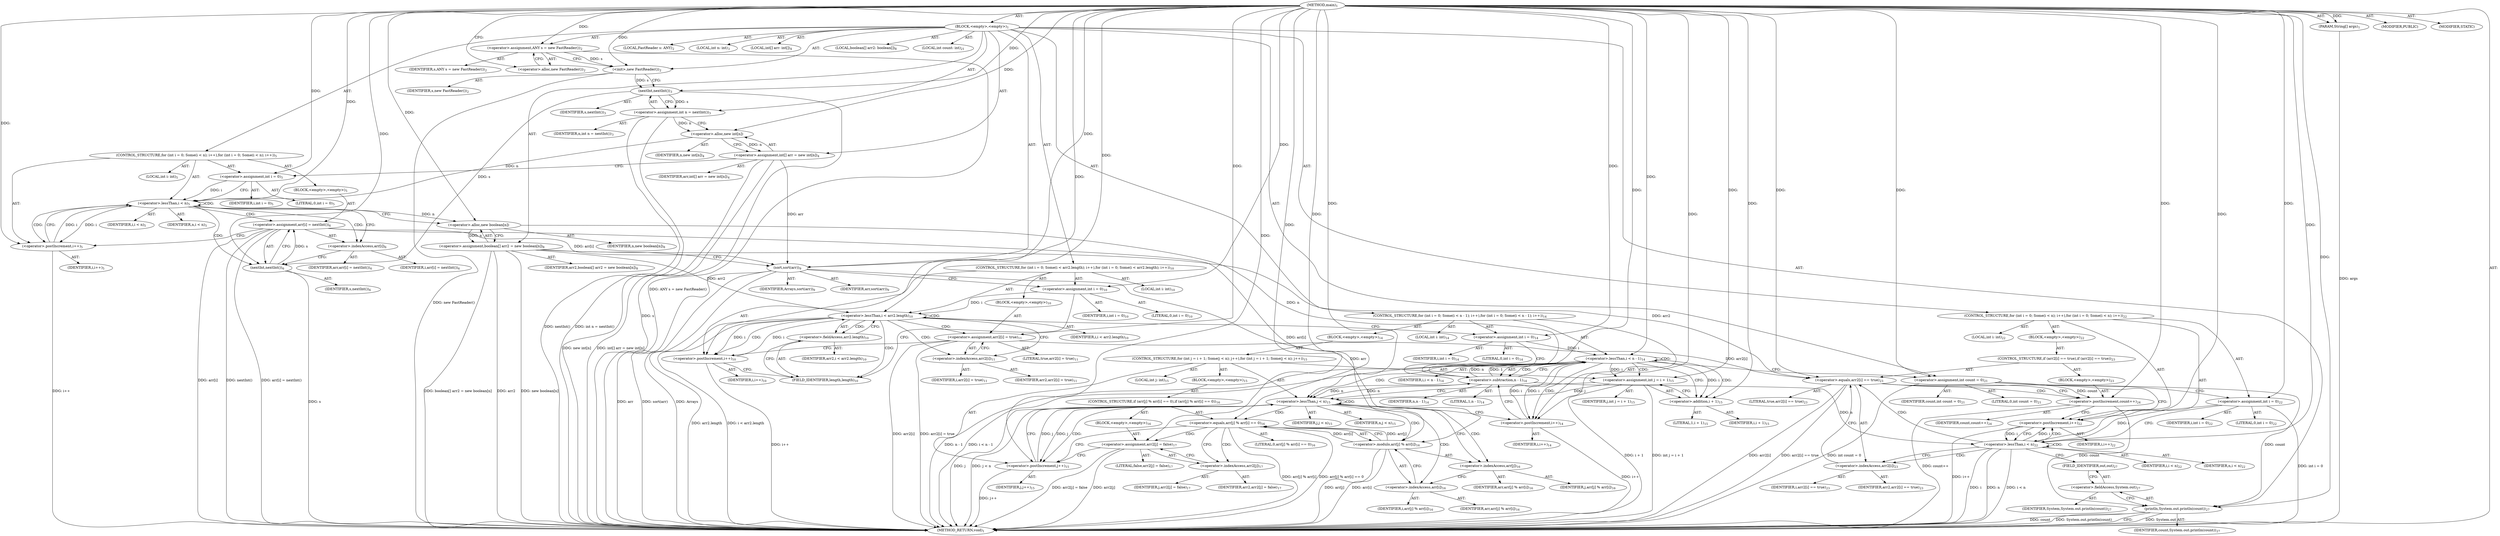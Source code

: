 digraph "main" {  
"19" [label = <(METHOD,main)<SUB>1</SUB>> ]
"20" [label = <(PARAM,String[] args)<SUB>1</SUB>> ]
"21" [label = <(BLOCK,&lt;empty&gt;,&lt;empty&gt;)<SUB>1</SUB>> ]
"4" [label = <(LOCAL,FastReader s: ANY)<SUB>2</SUB>> ]
"22" [label = <(&lt;operator&gt;.assignment,ANY s = new FastReader())<SUB>2</SUB>> ]
"23" [label = <(IDENTIFIER,s,ANY s = new FastReader())<SUB>2</SUB>> ]
"24" [label = <(&lt;operator&gt;.alloc,new FastReader())<SUB>2</SUB>> ]
"25" [label = <(&lt;init&gt;,new FastReader())<SUB>2</SUB>> ]
"3" [label = <(IDENTIFIER,s,new FastReader())<SUB>2</SUB>> ]
"26" [label = <(LOCAL,int n: int)<SUB>3</SUB>> ]
"27" [label = <(&lt;operator&gt;.assignment,int n = nextInt())<SUB>3</SUB>> ]
"28" [label = <(IDENTIFIER,n,int n = nextInt())<SUB>3</SUB>> ]
"29" [label = <(nextInt,nextInt())<SUB>3</SUB>> ]
"30" [label = <(IDENTIFIER,s,nextInt())<SUB>3</SUB>> ]
"31" [label = <(LOCAL,int[] arr: int[])<SUB>4</SUB>> ]
"32" [label = <(&lt;operator&gt;.assignment,int[] arr = new int[n])<SUB>4</SUB>> ]
"33" [label = <(IDENTIFIER,arr,int[] arr = new int[n])<SUB>4</SUB>> ]
"34" [label = <(&lt;operator&gt;.alloc,new int[n])> ]
"35" [label = <(IDENTIFIER,n,new int[n])<SUB>4</SUB>> ]
"36" [label = <(CONTROL_STRUCTURE,for (int i = 0; Some(i &lt; n); i++),for (int i = 0; Some(i &lt; n); i++))<SUB>5</SUB>> ]
"37" [label = <(LOCAL,int i: int)<SUB>5</SUB>> ]
"38" [label = <(&lt;operator&gt;.assignment,int i = 0)<SUB>5</SUB>> ]
"39" [label = <(IDENTIFIER,i,int i = 0)<SUB>5</SUB>> ]
"40" [label = <(LITERAL,0,int i = 0)<SUB>5</SUB>> ]
"41" [label = <(&lt;operator&gt;.lessThan,i &lt; n)<SUB>5</SUB>> ]
"42" [label = <(IDENTIFIER,i,i &lt; n)<SUB>5</SUB>> ]
"43" [label = <(IDENTIFIER,n,i &lt; n)<SUB>5</SUB>> ]
"44" [label = <(&lt;operator&gt;.postIncrement,i++)<SUB>5</SUB>> ]
"45" [label = <(IDENTIFIER,i,i++)<SUB>5</SUB>> ]
"46" [label = <(BLOCK,&lt;empty&gt;,&lt;empty&gt;)<SUB>5</SUB>> ]
"47" [label = <(&lt;operator&gt;.assignment,arr[i] = nextInt())<SUB>6</SUB>> ]
"48" [label = <(&lt;operator&gt;.indexAccess,arr[i])<SUB>6</SUB>> ]
"49" [label = <(IDENTIFIER,arr,arr[i] = nextInt())<SUB>6</SUB>> ]
"50" [label = <(IDENTIFIER,i,arr[i] = nextInt())<SUB>6</SUB>> ]
"51" [label = <(nextInt,nextInt())<SUB>6</SUB>> ]
"52" [label = <(IDENTIFIER,s,nextInt())<SUB>6</SUB>> ]
"53" [label = <(LOCAL,boolean[] arr2: boolean[])<SUB>8</SUB>> ]
"54" [label = <(&lt;operator&gt;.assignment,boolean[] arr2 = new boolean[n])<SUB>8</SUB>> ]
"55" [label = <(IDENTIFIER,arr2,boolean[] arr2 = new boolean[n])<SUB>8</SUB>> ]
"56" [label = <(&lt;operator&gt;.alloc,new boolean[n])> ]
"57" [label = <(IDENTIFIER,n,new boolean[n])<SUB>8</SUB>> ]
"58" [label = <(sort,sort(arr))<SUB>9</SUB>> ]
"59" [label = <(IDENTIFIER,Arrays,sort(arr))<SUB>9</SUB>> ]
"60" [label = <(IDENTIFIER,arr,sort(arr))<SUB>9</SUB>> ]
"61" [label = <(CONTROL_STRUCTURE,for (int i = 0; Some(i &lt; arr2.length); i++),for (int i = 0; Some(i &lt; arr2.length); i++))<SUB>10</SUB>> ]
"62" [label = <(LOCAL,int i: int)<SUB>10</SUB>> ]
"63" [label = <(&lt;operator&gt;.assignment,int i = 0)<SUB>10</SUB>> ]
"64" [label = <(IDENTIFIER,i,int i = 0)<SUB>10</SUB>> ]
"65" [label = <(LITERAL,0,int i = 0)<SUB>10</SUB>> ]
"66" [label = <(&lt;operator&gt;.lessThan,i &lt; arr2.length)<SUB>10</SUB>> ]
"67" [label = <(IDENTIFIER,i,i &lt; arr2.length)<SUB>10</SUB>> ]
"68" [label = <(&lt;operator&gt;.fieldAccess,arr2.length)<SUB>10</SUB>> ]
"69" [label = <(IDENTIFIER,arr2,i &lt; arr2.length)<SUB>10</SUB>> ]
"70" [label = <(FIELD_IDENTIFIER,length,length)<SUB>10</SUB>> ]
"71" [label = <(&lt;operator&gt;.postIncrement,i++)<SUB>10</SUB>> ]
"72" [label = <(IDENTIFIER,i,i++)<SUB>10</SUB>> ]
"73" [label = <(BLOCK,&lt;empty&gt;,&lt;empty&gt;)<SUB>10</SUB>> ]
"74" [label = <(&lt;operator&gt;.assignment,arr2[i] = true)<SUB>11</SUB>> ]
"75" [label = <(&lt;operator&gt;.indexAccess,arr2[i])<SUB>11</SUB>> ]
"76" [label = <(IDENTIFIER,arr2,arr2[i] = true)<SUB>11</SUB>> ]
"77" [label = <(IDENTIFIER,i,arr2[i] = true)<SUB>11</SUB>> ]
"78" [label = <(LITERAL,true,arr2[i] = true)<SUB>11</SUB>> ]
"79" [label = <(CONTROL_STRUCTURE,for (int i = 0; Some(i &lt; n - 1); i++),for (int i = 0; Some(i &lt; n - 1); i++))<SUB>14</SUB>> ]
"80" [label = <(LOCAL,int i: int)<SUB>14</SUB>> ]
"81" [label = <(&lt;operator&gt;.assignment,int i = 0)<SUB>14</SUB>> ]
"82" [label = <(IDENTIFIER,i,int i = 0)<SUB>14</SUB>> ]
"83" [label = <(LITERAL,0,int i = 0)<SUB>14</SUB>> ]
"84" [label = <(&lt;operator&gt;.lessThan,i &lt; n - 1)<SUB>14</SUB>> ]
"85" [label = <(IDENTIFIER,i,i &lt; n - 1)<SUB>14</SUB>> ]
"86" [label = <(&lt;operator&gt;.subtraction,n - 1)<SUB>14</SUB>> ]
"87" [label = <(IDENTIFIER,n,n - 1)<SUB>14</SUB>> ]
"88" [label = <(LITERAL,1,n - 1)<SUB>14</SUB>> ]
"89" [label = <(&lt;operator&gt;.postIncrement,i++)<SUB>14</SUB>> ]
"90" [label = <(IDENTIFIER,i,i++)<SUB>14</SUB>> ]
"91" [label = <(BLOCK,&lt;empty&gt;,&lt;empty&gt;)<SUB>14</SUB>> ]
"92" [label = <(CONTROL_STRUCTURE,for (int j = i + 1; Some(j &lt; n); j++),for (int j = i + 1; Some(j &lt; n); j++))<SUB>15</SUB>> ]
"93" [label = <(LOCAL,int j: int)<SUB>15</SUB>> ]
"94" [label = <(&lt;operator&gt;.assignment,int j = i + 1)<SUB>15</SUB>> ]
"95" [label = <(IDENTIFIER,j,int j = i + 1)<SUB>15</SUB>> ]
"96" [label = <(&lt;operator&gt;.addition,i + 1)<SUB>15</SUB>> ]
"97" [label = <(IDENTIFIER,i,i + 1)<SUB>15</SUB>> ]
"98" [label = <(LITERAL,1,i + 1)<SUB>15</SUB>> ]
"99" [label = <(&lt;operator&gt;.lessThan,j &lt; n)<SUB>15</SUB>> ]
"100" [label = <(IDENTIFIER,j,j &lt; n)<SUB>15</SUB>> ]
"101" [label = <(IDENTIFIER,n,j &lt; n)<SUB>15</SUB>> ]
"102" [label = <(&lt;operator&gt;.postIncrement,j++)<SUB>15</SUB>> ]
"103" [label = <(IDENTIFIER,j,j++)<SUB>15</SUB>> ]
"104" [label = <(BLOCK,&lt;empty&gt;,&lt;empty&gt;)<SUB>15</SUB>> ]
"105" [label = <(CONTROL_STRUCTURE,if (arr[j] % arr[i] == 0),if (arr[j] % arr[i] == 0))<SUB>16</SUB>> ]
"106" [label = <(&lt;operator&gt;.equals,arr[j] % arr[i] == 0)<SUB>16</SUB>> ]
"107" [label = <(&lt;operator&gt;.modulo,arr[j] % arr[i])<SUB>16</SUB>> ]
"108" [label = <(&lt;operator&gt;.indexAccess,arr[j])<SUB>16</SUB>> ]
"109" [label = <(IDENTIFIER,arr,arr[j] % arr[i])<SUB>16</SUB>> ]
"110" [label = <(IDENTIFIER,j,arr[j] % arr[i])<SUB>16</SUB>> ]
"111" [label = <(&lt;operator&gt;.indexAccess,arr[i])<SUB>16</SUB>> ]
"112" [label = <(IDENTIFIER,arr,arr[j] % arr[i])<SUB>16</SUB>> ]
"113" [label = <(IDENTIFIER,i,arr[j] % arr[i])<SUB>16</SUB>> ]
"114" [label = <(LITERAL,0,arr[j] % arr[i] == 0)<SUB>16</SUB>> ]
"115" [label = <(BLOCK,&lt;empty&gt;,&lt;empty&gt;)<SUB>16</SUB>> ]
"116" [label = <(&lt;operator&gt;.assignment,arr2[j] = false)<SUB>17</SUB>> ]
"117" [label = <(&lt;operator&gt;.indexAccess,arr2[j])<SUB>17</SUB>> ]
"118" [label = <(IDENTIFIER,arr2,arr2[j] = false)<SUB>17</SUB>> ]
"119" [label = <(IDENTIFIER,j,arr2[j] = false)<SUB>17</SUB>> ]
"120" [label = <(LITERAL,false,arr2[j] = false)<SUB>17</SUB>> ]
"121" [label = <(LOCAL,int count: int)<SUB>21</SUB>> ]
"122" [label = <(&lt;operator&gt;.assignment,int count = 0)<SUB>21</SUB>> ]
"123" [label = <(IDENTIFIER,count,int count = 0)<SUB>21</SUB>> ]
"124" [label = <(LITERAL,0,int count = 0)<SUB>21</SUB>> ]
"125" [label = <(CONTROL_STRUCTURE,for (int i = 0; Some(i &lt; n); i++),for (int i = 0; Some(i &lt; n); i++))<SUB>22</SUB>> ]
"126" [label = <(LOCAL,int i: int)<SUB>22</SUB>> ]
"127" [label = <(&lt;operator&gt;.assignment,int i = 0)<SUB>22</SUB>> ]
"128" [label = <(IDENTIFIER,i,int i = 0)<SUB>22</SUB>> ]
"129" [label = <(LITERAL,0,int i = 0)<SUB>22</SUB>> ]
"130" [label = <(&lt;operator&gt;.lessThan,i &lt; n)<SUB>22</SUB>> ]
"131" [label = <(IDENTIFIER,i,i &lt; n)<SUB>22</SUB>> ]
"132" [label = <(IDENTIFIER,n,i &lt; n)<SUB>22</SUB>> ]
"133" [label = <(&lt;operator&gt;.postIncrement,i++)<SUB>22</SUB>> ]
"134" [label = <(IDENTIFIER,i,i++)<SUB>22</SUB>> ]
"135" [label = <(BLOCK,&lt;empty&gt;,&lt;empty&gt;)<SUB>22</SUB>> ]
"136" [label = <(CONTROL_STRUCTURE,if (arr2[i] == true),if (arr2[i] == true))<SUB>23</SUB>> ]
"137" [label = <(&lt;operator&gt;.equals,arr2[i] == true)<SUB>23</SUB>> ]
"138" [label = <(&lt;operator&gt;.indexAccess,arr2[i])<SUB>23</SUB>> ]
"139" [label = <(IDENTIFIER,arr2,arr2[i] == true)<SUB>23</SUB>> ]
"140" [label = <(IDENTIFIER,i,arr2[i] == true)<SUB>23</SUB>> ]
"141" [label = <(LITERAL,true,arr2[i] == true)<SUB>23</SUB>> ]
"142" [label = <(BLOCK,&lt;empty&gt;,&lt;empty&gt;)<SUB>23</SUB>> ]
"143" [label = <(&lt;operator&gt;.postIncrement,count++)<SUB>24</SUB>> ]
"144" [label = <(IDENTIFIER,count,count++)<SUB>24</SUB>> ]
"145" [label = <(println,System.out.println(count))<SUB>27</SUB>> ]
"146" [label = <(&lt;operator&gt;.fieldAccess,System.out)<SUB>27</SUB>> ]
"147" [label = <(IDENTIFIER,System,System.out.println(count))<SUB>27</SUB>> ]
"148" [label = <(FIELD_IDENTIFIER,out,out)<SUB>27</SUB>> ]
"149" [label = <(IDENTIFIER,count,System.out.println(count))<SUB>27</SUB>> ]
"150" [label = <(MODIFIER,PUBLIC)> ]
"151" [label = <(MODIFIER,STATIC)> ]
"152" [label = <(METHOD_RETURN,void)<SUB>1</SUB>> ]
  "19" -> "20"  [ label = "AST: "] 
  "19" -> "21"  [ label = "AST: "] 
  "19" -> "150"  [ label = "AST: "] 
  "19" -> "151"  [ label = "AST: "] 
  "19" -> "152"  [ label = "AST: "] 
  "21" -> "4"  [ label = "AST: "] 
  "21" -> "22"  [ label = "AST: "] 
  "21" -> "25"  [ label = "AST: "] 
  "21" -> "26"  [ label = "AST: "] 
  "21" -> "27"  [ label = "AST: "] 
  "21" -> "31"  [ label = "AST: "] 
  "21" -> "32"  [ label = "AST: "] 
  "21" -> "36"  [ label = "AST: "] 
  "21" -> "53"  [ label = "AST: "] 
  "21" -> "54"  [ label = "AST: "] 
  "21" -> "58"  [ label = "AST: "] 
  "21" -> "61"  [ label = "AST: "] 
  "21" -> "79"  [ label = "AST: "] 
  "21" -> "121"  [ label = "AST: "] 
  "21" -> "122"  [ label = "AST: "] 
  "21" -> "125"  [ label = "AST: "] 
  "21" -> "145"  [ label = "AST: "] 
  "22" -> "23"  [ label = "AST: "] 
  "22" -> "24"  [ label = "AST: "] 
  "25" -> "3"  [ label = "AST: "] 
  "27" -> "28"  [ label = "AST: "] 
  "27" -> "29"  [ label = "AST: "] 
  "29" -> "30"  [ label = "AST: "] 
  "32" -> "33"  [ label = "AST: "] 
  "32" -> "34"  [ label = "AST: "] 
  "34" -> "35"  [ label = "AST: "] 
  "36" -> "37"  [ label = "AST: "] 
  "36" -> "38"  [ label = "AST: "] 
  "36" -> "41"  [ label = "AST: "] 
  "36" -> "44"  [ label = "AST: "] 
  "36" -> "46"  [ label = "AST: "] 
  "38" -> "39"  [ label = "AST: "] 
  "38" -> "40"  [ label = "AST: "] 
  "41" -> "42"  [ label = "AST: "] 
  "41" -> "43"  [ label = "AST: "] 
  "44" -> "45"  [ label = "AST: "] 
  "46" -> "47"  [ label = "AST: "] 
  "47" -> "48"  [ label = "AST: "] 
  "47" -> "51"  [ label = "AST: "] 
  "48" -> "49"  [ label = "AST: "] 
  "48" -> "50"  [ label = "AST: "] 
  "51" -> "52"  [ label = "AST: "] 
  "54" -> "55"  [ label = "AST: "] 
  "54" -> "56"  [ label = "AST: "] 
  "56" -> "57"  [ label = "AST: "] 
  "58" -> "59"  [ label = "AST: "] 
  "58" -> "60"  [ label = "AST: "] 
  "61" -> "62"  [ label = "AST: "] 
  "61" -> "63"  [ label = "AST: "] 
  "61" -> "66"  [ label = "AST: "] 
  "61" -> "71"  [ label = "AST: "] 
  "61" -> "73"  [ label = "AST: "] 
  "63" -> "64"  [ label = "AST: "] 
  "63" -> "65"  [ label = "AST: "] 
  "66" -> "67"  [ label = "AST: "] 
  "66" -> "68"  [ label = "AST: "] 
  "68" -> "69"  [ label = "AST: "] 
  "68" -> "70"  [ label = "AST: "] 
  "71" -> "72"  [ label = "AST: "] 
  "73" -> "74"  [ label = "AST: "] 
  "74" -> "75"  [ label = "AST: "] 
  "74" -> "78"  [ label = "AST: "] 
  "75" -> "76"  [ label = "AST: "] 
  "75" -> "77"  [ label = "AST: "] 
  "79" -> "80"  [ label = "AST: "] 
  "79" -> "81"  [ label = "AST: "] 
  "79" -> "84"  [ label = "AST: "] 
  "79" -> "89"  [ label = "AST: "] 
  "79" -> "91"  [ label = "AST: "] 
  "81" -> "82"  [ label = "AST: "] 
  "81" -> "83"  [ label = "AST: "] 
  "84" -> "85"  [ label = "AST: "] 
  "84" -> "86"  [ label = "AST: "] 
  "86" -> "87"  [ label = "AST: "] 
  "86" -> "88"  [ label = "AST: "] 
  "89" -> "90"  [ label = "AST: "] 
  "91" -> "92"  [ label = "AST: "] 
  "92" -> "93"  [ label = "AST: "] 
  "92" -> "94"  [ label = "AST: "] 
  "92" -> "99"  [ label = "AST: "] 
  "92" -> "102"  [ label = "AST: "] 
  "92" -> "104"  [ label = "AST: "] 
  "94" -> "95"  [ label = "AST: "] 
  "94" -> "96"  [ label = "AST: "] 
  "96" -> "97"  [ label = "AST: "] 
  "96" -> "98"  [ label = "AST: "] 
  "99" -> "100"  [ label = "AST: "] 
  "99" -> "101"  [ label = "AST: "] 
  "102" -> "103"  [ label = "AST: "] 
  "104" -> "105"  [ label = "AST: "] 
  "105" -> "106"  [ label = "AST: "] 
  "105" -> "115"  [ label = "AST: "] 
  "106" -> "107"  [ label = "AST: "] 
  "106" -> "114"  [ label = "AST: "] 
  "107" -> "108"  [ label = "AST: "] 
  "107" -> "111"  [ label = "AST: "] 
  "108" -> "109"  [ label = "AST: "] 
  "108" -> "110"  [ label = "AST: "] 
  "111" -> "112"  [ label = "AST: "] 
  "111" -> "113"  [ label = "AST: "] 
  "115" -> "116"  [ label = "AST: "] 
  "116" -> "117"  [ label = "AST: "] 
  "116" -> "120"  [ label = "AST: "] 
  "117" -> "118"  [ label = "AST: "] 
  "117" -> "119"  [ label = "AST: "] 
  "122" -> "123"  [ label = "AST: "] 
  "122" -> "124"  [ label = "AST: "] 
  "125" -> "126"  [ label = "AST: "] 
  "125" -> "127"  [ label = "AST: "] 
  "125" -> "130"  [ label = "AST: "] 
  "125" -> "133"  [ label = "AST: "] 
  "125" -> "135"  [ label = "AST: "] 
  "127" -> "128"  [ label = "AST: "] 
  "127" -> "129"  [ label = "AST: "] 
  "130" -> "131"  [ label = "AST: "] 
  "130" -> "132"  [ label = "AST: "] 
  "133" -> "134"  [ label = "AST: "] 
  "135" -> "136"  [ label = "AST: "] 
  "136" -> "137"  [ label = "AST: "] 
  "136" -> "142"  [ label = "AST: "] 
  "137" -> "138"  [ label = "AST: "] 
  "137" -> "141"  [ label = "AST: "] 
  "138" -> "139"  [ label = "AST: "] 
  "138" -> "140"  [ label = "AST: "] 
  "142" -> "143"  [ label = "AST: "] 
  "143" -> "144"  [ label = "AST: "] 
  "145" -> "146"  [ label = "AST: "] 
  "145" -> "149"  [ label = "AST: "] 
  "146" -> "147"  [ label = "AST: "] 
  "146" -> "148"  [ label = "AST: "] 
  "22" -> "25"  [ label = "CFG: "] 
  "25" -> "29"  [ label = "CFG: "] 
  "27" -> "34"  [ label = "CFG: "] 
  "32" -> "38"  [ label = "CFG: "] 
  "54" -> "58"  [ label = "CFG: "] 
  "58" -> "63"  [ label = "CFG: "] 
  "122" -> "127"  [ label = "CFG: "] 
  "145" -> "152"  [ label = "CFG: "] 
  "24" -> "22"  [ label = "CFG: "] 
  "29" -> "27"  [ label = "CFG: "] 
  "34" -> "32"  [ label = "CFG: "] 
  "38" -> "41"  [ label = "CFG: "] 
  "41" -> "48"  [ label = "CFG: "] 
  "41" -> "56"  [ label = "CFG: "] 
  "44" -> "41"  [ label = "CFG: "] 
  "56" -> "54"  [ label = "CFG: "] 
  "63" -> "70"  [ label = "CFG: "] 
  "66" -> "75"  [ label = "CFG: "] 
  "66" -> "81"  [ label = "CFG: "] 
  "71" -> "70"  [ label = "CFG: "] 
  "81" -> "86"  [ label = "CFG: "] 
  "84" -> "96"  [ label = "CFG: "] 
  "84" -> "122"  [ label = "CFG: "] 
  "89" -> "86"  [ label = "CFG: "] 
  "127" -> "130"  [ label = "CFG: "] 
  "130" -> "138"  [ label = "CFG: "] 
  "130" -> "148"  [ label = "CFG: "] 
  "133" -> "130"  [ label = "CFG: "] 
  "146" -> "145"  [ label = "CFG: "] 
  "47" -> "44"  [ label = "CFG: "] 
  "68" -> "66"  [ label = "CFG: "] 
  "74" -> "71"  [ label = "CFG: "] 
  "86" -> "84"  [ label = "CFG: "] 
  "148" -> "146"  [ label = "CFG: "] 
  "48" -> "51"  [ label = "CFG: "] 
  "51" -> "47"  [ label = "CFG: "] 
  "70" -> "68"  [ label = "CFG: "] 
  "75" -> "74"  [ label = "CFG: "] 
  "94" -> "99"  [ label = "CFG: "] 
  "99" -> "108"  [ label = "CFG: "] 
  "99" -> "89"  [ label = "CFG: "] 
  "102" -> "99"  [ label = "CFG: "] 
  "137" -> "143"  [ label = "CFG: "] 
  "137" -> "133"  [ label = "CFG: "] 
  "96" -> "94"  [ label = "CFG: "] 
  "138" -> "137"  [ label = "CFG: "] 
  "143" -> "133"  [ label = "CFG: "] 
  "106" -> "117"  [ label = "CFG: "] 
  "106" -> "102"  [ label = "CFG: "] 
  "107" -> "106"  [ label = "CFG: "] 
  "116" -> "102"  [ label = "CFG: "] 
  "108" -> "111"  [ label = "CFG: "] 
  "111" -> "107"  [ label = "CFG: "] 
  "117" -> "116"  [ label = "CFG: "] 
  "19" -> "24"  [ label = "CFG: "] 
  "20" -> "152"  [ label = "DDG: args"] 
  "22" -> "152"  [ label = "DDG: ANY s = new FastReader()"] 
  "25" -> "152"  [ label = "DDG: new FastReader()"] 
  "29" -> "152"  [ label = "DDG: s"] 
  "27" -> "152"  [ label = "DDG: nextInt()"] 
  "27" -> "152"  [ label = "DDG: int n = nextInt()"] 
  "32" -> "152"  [ label = "DDG: new int[n]"] 
  "32" -> "152"  [ label = "DDG: int[] arr = new int[n]"] 
  "54" -> "152"  [ label = "DDG: arr2"] 
  "54" -> "152"  [ label = "DDG: new boolean[n]"] 
  "54" -> "152"  [ label = "DDG: boolean[] arr2 = new boolean[n]"] 
  "58" -> "152"  [ label = "DDG: arr"] 
  "58" -> "152"  [ label = "DDG: sort(arr)"] 
  "66" -> "152"  [ label = "DDG: arr2.length"] 
  "66" -> "152"  [ label = "DDG: i &lt; arr2.length"] 
  "84" -> "152"  [ label = "DDG: n - 1"] 
  "84" -> "152"  [ label = "DDG: i &lt; n - 1"] 
  "122" -> "152"  [ label = "DDG: int count = 0"] 
  "127" -> "152"  [ label = "DDG: int i = 0"] 
  "130" -> "152"  [ label = "DDG: i"] 
  "130" -> "152"  [ label = "DDG: n"] 
  "130" -> "152"  [ label = "DDG: i &lt; n"] 
  "145" -> "152"  [ label = "DDG: System.out"] 
  "145" -> "152"  [ label = "DDG: count"] 
  "145" -> "152"  [ label = "DDG: System.out.println(count)"] 
  "137" -> "152"  [ label = "DDG: arr2[i]"] 
  "137" -> "152"  [ label = "DDG: arr2[i] == true"] 
  "143" -> "152"  [ label = "DDG: count++"] 
  "133" -> "152"  [ label = "DDG: i++"] 
  "94" -> "152"  [ label = "DDG: i + 1"] 
  "94" -> "152"  [ label = "DDG: int j = i + 1"] 
  "99" -> "152"  [ label = "DDG: j"] 
  "99" -> "152"  [ label = "DDG: j &lt; n"] 
  "89" -> "152"  [ label = "DDG: i++"] 
  "107" -> "152"  [ label = "DDG: arr[j]"] 
  "107" -> "152"  [ label = "DDG: arr[i]"] 
  "106" -> "152"  [ label = "DDG: arr[j] % arr[i]"] 
  "106" -> "152"  [ label = "DDG: arr[j] % arr[i] == 0"] 
  "116" -> "152"  [ label = "DDG: arr2[j]"] 
  "116" -> "152"  [ label = "DDG: arr2[j] = false"] 
  "102" -> "152"  [ label = "DDG: j++"] 
  "74" -> "152"  [ label = "DDG: arr2[i]"] 
  "74" -> "152"  [ label = "DDG: arr2[i] = true"] 
  "71" -> "152"  [ label = "DDG: i++"] 
  "47" -> "152"  [ label = "DDG: arr[i]"] 
  "51" -> "152"  [ label = "DDG: s"] 
  "47" -> "152"  [ label = "DDG: nextInt()"] 
  "47" -> "152"  [ label = "DDG: arr[i] = nextInt()"] 
  "44" -> "152"  [ label = "DDG: i++"] 
  "58" -> "152"  [ label = "DDG: Arrays"] 
  "19" -> "20"  [ label = "DDG: "] 
  "19" -> "22"  [ label = "DDG: "] 
  "29" -> "27"  [ label = "DDG: s"] 
  "34" -> "32"  [ label = "DDG: n"] 
  "56" -> "54"  [ label = "DDG: n"] 
  "19" -> "122"  [ label = "DDG: "] 
  "22" -> "25"  [ label = "DDG: s"] 
  "19" -> "25"  [ label = "DDG: "] 
  "19" -> "38"  [ label = "DDG: "] 
  "19" -> "58"  [ label = "DDG: "] 
  "32" -> "58"  [ label = "DDG: arr"] 
  "47" -> "58"  [ label = "DDG: arr[i]"] 
  "19" -> "63"  [ label = "DDG: "] 
  "19" -> "81"  [ label = "DDG: "] 
  "19" -> "127"  [ label = "DDG: "] 
  "122" -> "145"  [ label = "DDG: count"] 
  "143" -> "145"  [ label = "DDG: count"] 
  "19" -> "145"  [ label = "DDG: "] 
  "25" -> "29"  [ label = "DDG: s"] 
  "19" -> "29"  [ label = "DDG: "] 
  "27" -> "34"  [ label = "DDG: n"] 
  "19" -> "34"  [ label = "DDG: "] 
  "38" -> "41"  [ label = "DDG: i"] 
  "44" -> "41"  [ label = "DDG: i"] 
  "19" -> "41"  [ label = "DDG: "] 
  "34" -> "41"  [ label = "DDG: n"] 
  "41" -> "44"  [ label = "DDG: i"] 
  "19" -> "44"  [ label = "DDG: "] 
  "51" -> "47"  [ label = "DDG: s"] 
  "41" -> "56"  [ label = "DDG: n"] 
  "19" -> "56"  [ label = "DDG: "] 
  "63" -> "66"  [ label = "DDG: i"] 
  "71" -> "66"  [ label = "DDG: i"] 
  "19" -> "66"  [ label = "DDG: "] 
  "54" -> "66"  [ label = "DDG: arr2"] 
  "66" -> "71"  [ label = "DDG: i"] 
  "19" -> "71"  [ label = "DDG: "] 
  "19" -> "74"  [ label = "DDG: "] 
  "81" -> "84"  [ label = "DDG: i"] 
  "89" -> "84"  [ label = "DDG: i"] 
  "19" -> "84"  [ label = "DDG: "] 
  "86" -> "84"  [ label = "DDG: n"] 
  "86" -> "84"  [ label = "DDG: 1"] 
  "19" -> "89"  [ label = "DDG: "] 
  "84" -> "89"  [ label = "DDG: i"] 
  "127" -> "130"  [ label = "DDG: i"] 
  "133" -> "130"  [ label = "DDG: i"] 
  "19" -> "130"  [ label = "DDG: "] 
  "86" -> "130"  [ label = "DDG: n"] 
  "130" -> "133"  [ label = "DDG: i"] 
  "19" -> "133"  [ label = "DDG: "] 
  "56" -> "86"  [ label = "DDG: n"] 
  "99" -> "86"  [ label = "DDG: n"] 
  "19" -> "86"  [ label = "DDG: "] 
  "84" -> "94"  [ label = "DDG: i"] 
  "19" -> "94"  [ label = "DDG: "] 
  "29" -> "51"  [ label = "DDG: s"] 
  "19" -> "51"  [ label = "DDG: "] 
  "94" -> "99"  [ label = "DDG: j"] 
  "102" -> "99"  [ label = "DDG: j"] 
  "19" -> "99"  [ label = "DDG: "] 
  "86" -> "99"  [ label = "DDG: n"] 
  "99" -> "102"  [ label = "DDG: j"] 
  "19" -> "102"  [ label = "DDG: "] 
  "54" -> "137"  [ label = "DDG: arr2"] 
  "74" -> "137"  [ label = "DDG: arr2[i]"] 
  "19" -> "137"  [ label = "DDG: "] 
  "84" -> "96"  [ label = "DDG: i"] 
  "19" -> "96"  [ label = "DDG: "] 
  "122" -> "143"  [ label = "DDG: count"] 
  "19" -> "143"  [ label = "DDG: "] 
  "107" -> "106"  [ label = "DDG: arr[j]"] 
  "107" -> "106"  [ label = "DDG: arr[i]"] 
  "19" -> "106"  [ label = "DDG: "] 
  "19" -> "116"  [ label = "DDG: "] 
  "58" -> "107"  [ label = "DDG: arr"] 
  "47" -> "107"  [ label = "DDG: arr[i]"] 
  "41" -> "47"  [ label = "CDG: "] 
  "41" -> "48"  [ label = "CDG: "] 
  "41" -> "51"  [ label = "CDG: "] 
  "41" -> "44"  [ label = "CDG: "] 
  "41" -> "41"  [ label = "CDG: "] 
  "66" -> "68"  [ label = "CDG: "] 
  "66" -> "66"  [ label = "CDG: "] 
  "66" -> "75"  [ label = "CDG: "] 
  "66" -> "74"  [ label = "CDG: "] 
  "66" -> "71"  [ label = "CDG: "] 
  "66" -> "70"  [ label = "CDG: "] 
  "84" -> "94"  [ label = "CDG: "] 
  "84" -> "96"  [ label = "CDG: "] 
  "84" -> "89"  [ label = "CDG: "] 
  "84" -> "99"  [ label = "CDG: "] 
  "84" -> "84"  [ label = "CDG: "] 
  "84" -> "86"  [ label = "CDG: "] 
  "130" -> "138"  [ label = "CDG: "] 
  "130" -> "137"  [ label = "CDG: "] 
  "130" -> "130"  [ label = "CDG: "] 
  "130" -> "133"  [ label = "CDG: "] 
  "99" -> "107"  [ label = "CDG: "] 
  "99" -> "99"  [ label = "CDG: "] 
  "99" -> "102"  [ label = "CDG: "] 
  "99" -> "106"  [ label = "CDG: "] 
  "99" -> "108"  [ label = "CDG: "] 
  "99" -> "111"  [ label = "CDG: "] 
  "137" -> "143"  [ label = "CDG: "] 
  "106" -> "116"  [ label = "CDG: "] 
  "106" -> "117"  [ label = "CDG: "] 
}
